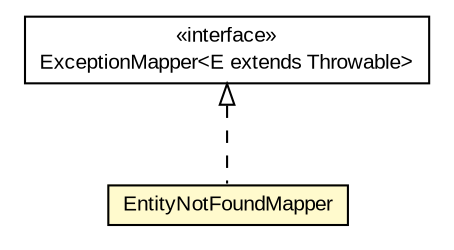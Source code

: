 #!/usr/local/bin/dot
#
# Class diagram 
# Generated by UMLGraph version R5_6-24-gf6e263 (http://www.umlgraph.org/)
#

digraph G {
	edge [fontname="arial",fontsize=10,labelfontname="arial",labelfontsize=10];
	node [fontname="arial",fontsize=10,shape=plaintext];
	nodesep=0.25;
	ranksep=0.5;
	// net.trajano.doxdb.rest.EntityNotFoundMapper
	c237 [label=<<table title="net.trajano.doxdb.rest.EntityNotFoundMapper" border="0" cellborder="1" cellspacing="0" cellpadding="2" port="p" bgcolor="lemonChiffon" href="./EntityNotFoundMapper.html">
		<tr><td><table border="0" cellspacing="0" cellpadding="1">
<tr><td align="center" balign="center"> EntityNotFoundMapper </td></tr>
		</table></td></tr>
		</table>>, URL="./EntityNotFoundMapper.html", fontname="arial", fontcolor="black", fontsize=10.0];
	//net.trajano.doxdb.rest.EntityNotFoundMapper implements javax.ws.rs.ext.ExceptionMapper<E extends java.lang.Throwable>
	c243:p -> c237:p [dir=back,arrowtail=empty,style=dashed];
	// javax.ws.rs.ext.ExceptionMapper<E extends java.lang.Throwable>
	c243 [label=<<table title="javax.ws.rs.ext.ExceptionMapper" border="0" cellborder="1" cellspacing="0" cellpadding="2" port="p" href="http://java.sun.com/j2se/1.4.2/docs/api/javax/ws/rs/ext/ExceptionMapper.html">
		<tr><td><table border="0" cellspacing="0" cellpadding="1">
<tr><td align="center" balign="center"> &#171;interface&#187; </td></tr>
<tr><td align="center" balign="center"> ExceptionMapper&lt;E extends Throwable&gt; </td></tr>
		</table></td></tr>
		</table>>, URL="http://java.sun.com/j2se/1.4.2/docs/api/javax/ws/rs/ext/ExceptionMapper.html", fontname="arial", fontcolor="black", fontsize=10.0];
}

